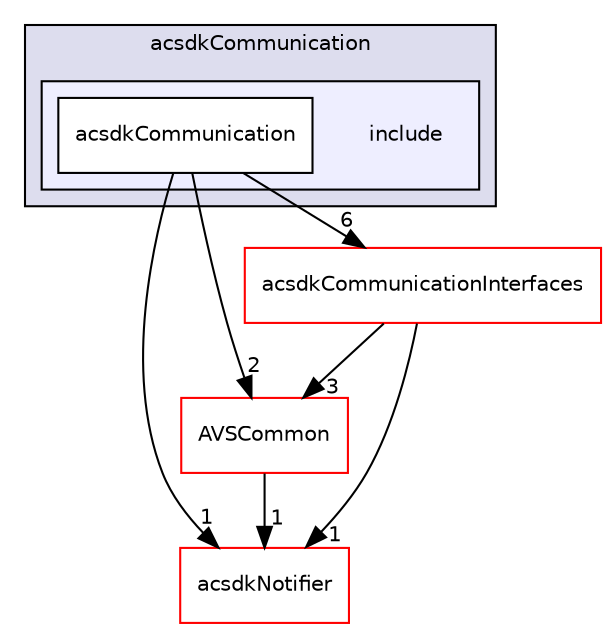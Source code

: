 digraph "/workplace/avs-device-sdk/shared/acsdkCommunication/include" {
  compound=true
  node [ fontsize="10", fontname="Helvetica"];
  edge [ labelfontsize="10", labelfontname="Helvetica"];
  subgraph clusterdir_6a8529a7f68daf9980b0eea3e7ed6c99 {
    graph [ bgcolor="#ddddee", pencolor="black", label="acsdkCommunication" fontname="Helvetica", fontsize="10", URL="dir_6a8529a7f68daf9980b0eea3e7ed6c99.html"]
  subgraph clusterdir_0ecffb7d0e9062b6c0064ed8a6915c79 {
    graph [ bgcolor="#eeeeff", pencolor="black", label="" URL="dir_0ecffb7d0e9062b6c0064ed8a6915c79.html"];
    dir_0ecffb7d0e9062b6c0064ed8a6915c79 [shape=plaintext label="include"];
    dir_846b486bded31b73ae5442252e8335a8 [shape=box label="acsdkCommunication" color="black" fillcolor="white" style="filled" URL="dir_846b486bded31b73ae5442252e8335a8.html"];
  }
  }
  dir_fe5a1e31b2404c649ea4321e0ec6a380 [shape=box label="acsdkNotifier" fillcolor="white" style="filled" color="red" URL="dir_fe5a1e31b2404c649ea4321e0ec6a380.html"];
  dir_13e65effb2bde530b17b3d5eefcd0266 [shape=box label="AVSCommon" fillcolor="white" style="filled" color="red" URL="dir_13e65effb2bde530b17b3d5eefcd0266.html"];
  dir_946d7c0ba4de122aec9019a9272c29f4 [shape=box label="acsdkCommunicationInterfaces" fillcolor="white" style="filled" color="red" URL="dir_946d7c0ba4de122aec9019a9272c29f4.html"];
  dir_846b486bded31b73ae5442252e8335a8->dir_fe5a1e31b2404c649ea4321e0ec6a380 [headlabel="1", labeldistance=1.5 headhref="dir_000721_000732.html"];
  dir_846b486bded31b73ae5442252e8335a8->dir_13e65effb2bde530b17b3d5eefcd0266 [headlabel="2", labeldistance=1.5 headhref="dir_000721_000017.html"];
  dir_846b486bded31b73ae5442252e8335a8->dir_946d7c0ba4de122aec9019a9272c29f4 [headlabel="6", labeldistance=1.5 headhref="dir_000721_000723.html"];
  dir_13e65effb2bde530b17b3d5eefcd0266->dir_fe5a1e31b2404c649ea4321e0ec6a380 [headlabel="1", labeldistance=1.5 headhref="dir_000017_000732.html"];
  dir_946d7c0ba4de122aec9019a9272c29f4->dir_fe5a1e31b2404c649ea4321e0ec6a380 [headlabel="1", labeldistance=1.5 headhref="dir_000723_000732.html"];
  dir_946d7c0ba4de122aec9019a9272c29f4->dir_13e65effb2bde530b17b3d5eefcd0266 [headlabel="3", labeldistance=1.5 headhref="dir_000723_000017.html"];
}
